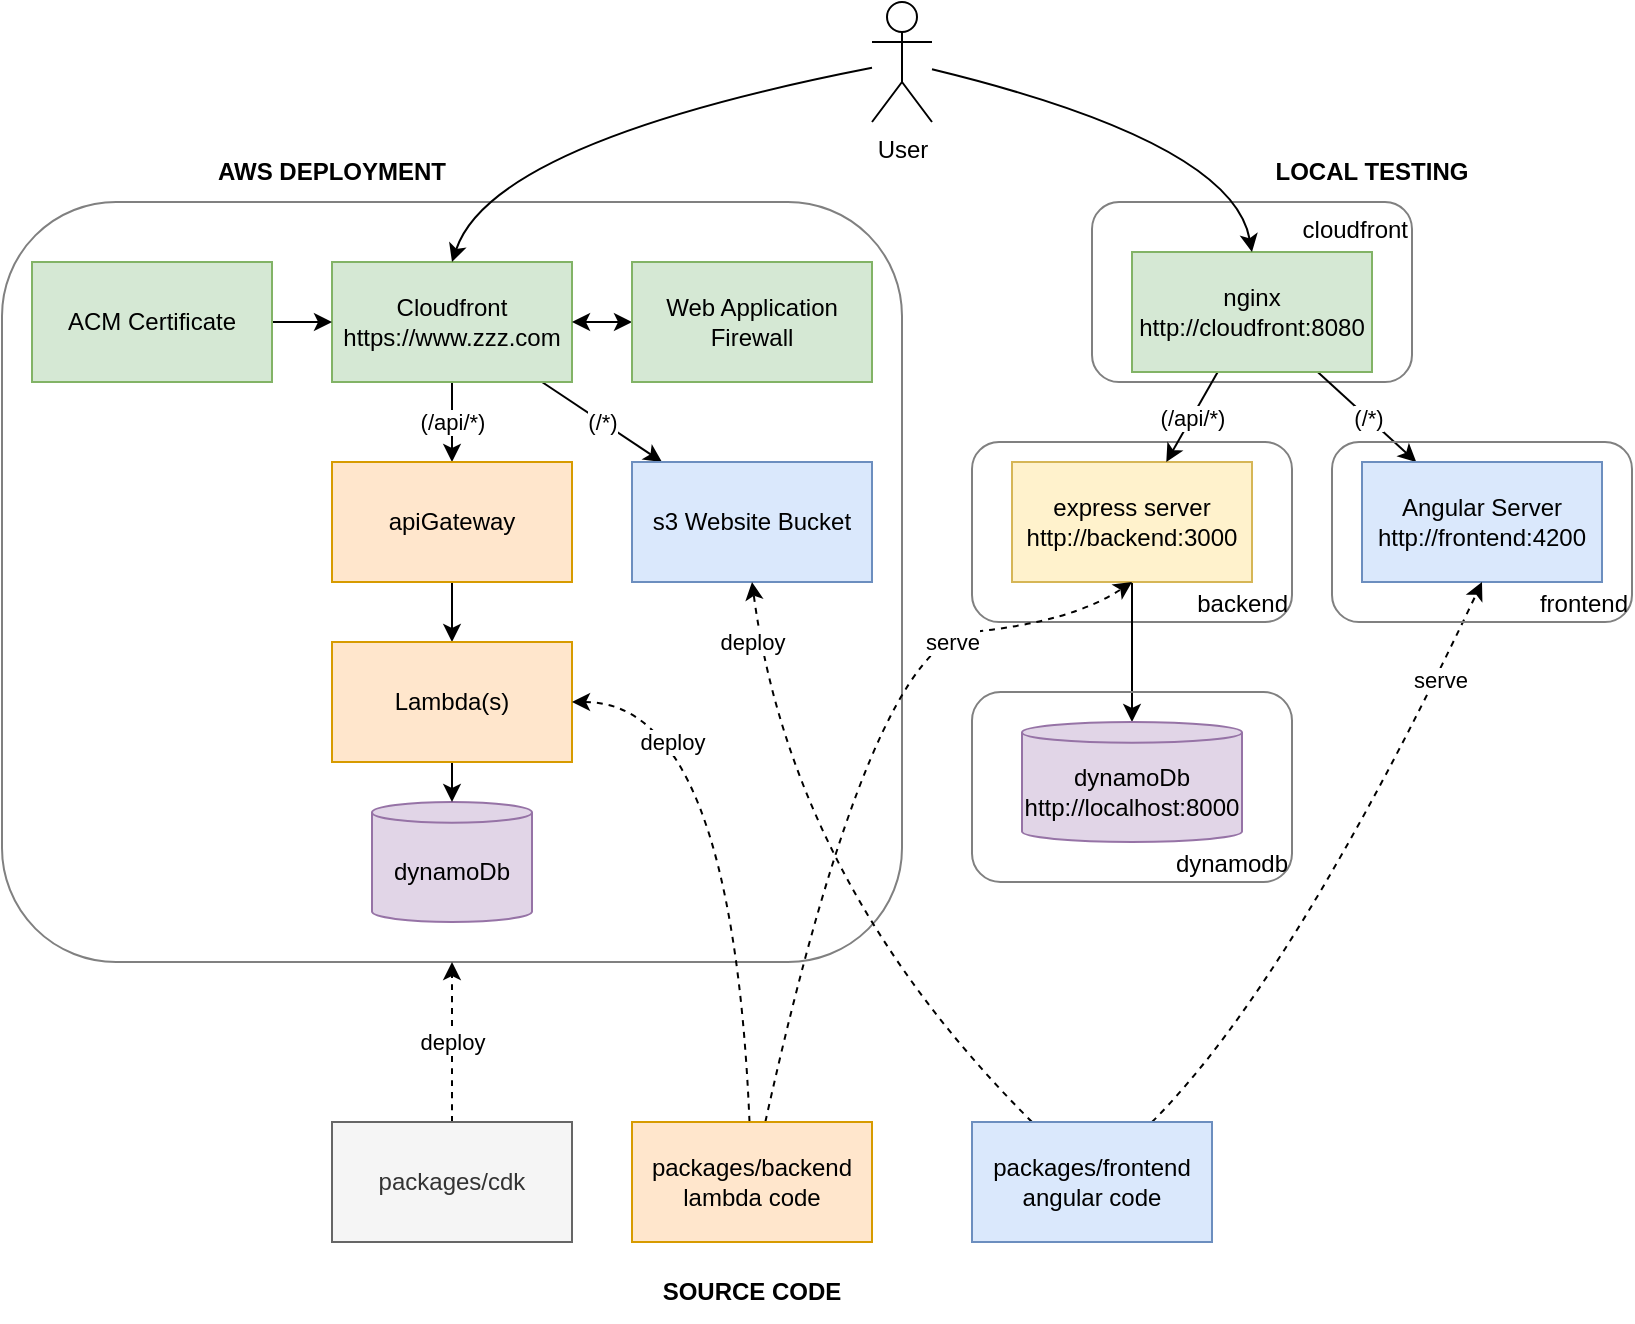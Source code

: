 <mxfile version="18.0.1" type="device"><diagram id="_6iFGAYW4FSpUTUx2KPs" name="Page-1"><mxGraphModel dx="984" dy="663" grid="1" gridSize="10" guides="1" tooltips="1" connect="1" arrows="1" fold="1" page="1" pageScale="1" pageWidth="850" pageHeight="1100" math="0" shadow="0"><root><mxCell id="0"/><mxCell id="1" parent="0"/><mxCell id="1waQsk2HOtRtO5NzUpqR-30" value="" style="rounded=1;whiteSpace=wrap;html=1;fillColor=none;strokeColor=#808080;" vertex="1" parent="1"><mxGeometry x="15" y="120" width="450" height="380" as="geometry"/></mxCell><mxCell id="1waQsk2HOtRtO5NzUpqR-41" value="backend" style="rounded=1;whiteSpace=wrap;html=1;fillColor=none;align=right;verticalAlign=bottom;strokeColor=#808080;" vertex="1" parent="1"><mxGeometry x="500" y="240" width="160" height="90" as="geometry"/></mxCell><mxCell id="1waQsk2HOtRtO5NzUpqR-38" value="cloudfront" style="rounded=1;whiteSpace=wrap;html=1;fillColor=none;align=right;verticalAlign=top;strokeColor=#808080;" vertex="1" parent="1"><mxGeometry x="560" y="120" width="160" height="90" as="geometry"/></mxCell><mxCell id="1waQsk2HOtRtO5NzUpqR-6" value="(/api/*)" style="rounded=0;orthogonalLoop=1;jettySize=auto;html=1;curved=1;" edge="1" parent="1" source="1waQsk2HOtRtO5NzUpqR-1" target="1waQsk2HOtRtO5NzUpqR-2"><mxGeometry relative="1" as="geometry"/></mxCell><mxCell id="1waQsk2HOtRtO5NzUpqR-10" value="(/*)" style="rounded=0;orthogonalLoop=1;jettySize=auto;html=1;curved=1;" edge="1" parent="1" source="1waQsk2HOtRtO5NzUpqR-1" target="1waQsk2HOtRtO5NzUpqR-3"><mxGeometry relative="1" as="geometry"/></mxCell><mxCell id="1waQsk2HOtRtO5NzUpqR-1" value="Cloudfront&lt;br&gt;https://www.zzz.com" style="rounded=0;whiteSpace=wrap;html=1;fillColor=#d5e8d4;strokeColor=#82b366;" vertex="1" parent="1"><mxGeometry x="180" y="150" width="120" height="60" as="geometry"/></mxCell><mxCell id="1waQsk2HOtRtO5NzUpqR-7" style="edgeStyle=orthogonalEdgeStyle;rounded=0;orthogonalLoop=1;jettySize=auto;html=1;curved=1;" edge="1" parent="1" source="1waQsk2HOtRtO5NzUpqR-2" target="1waQsk2HOtRtO5NzUpqR-5"><mxGeometry relative="1" as="geometry"/></mxCell><mxCell id="1waQsk2HOtRtO5NzUpqR-2" value="apiGateway" style="rounded=0;whiteSpace=wrap;html=1;fillColor=#ffe6cc;strokeColor=#d79b00;" vertex="1" parent="1"><mxGeometry x="180" y="250" width="120" height="60" as="geometry"/></mxCell><mxCell id="1waQsk2HOtRtO5NzUpqR-3" value="s3 Website Bucket" style="rounded=0;whiteSpace=wrap;html=1;fillColor=#dae8fc;strokeColor=#6c8ebf;" vertex="1" parent="1"><mxGeometry x="330" y="250" width="120" height="60" as="geometry"/></mxCell><mxCell id="1waQsk2HOtRtO5NzUpqR-4" value="dynamoDb" style="shape=cylinder3;whiteSpace=wrap;html=1;boundedLbl=1;backgroundOutline=1;size=5.2;fillColor=#e1d5e7;strokeColor=#9673a6;" vertex="1" parent="1"><mxGeometry x="200" y="420" width="80" height="60" as="geometry"/></mxCell><mxCell id="1waQsk2HOtRtO5NzUpqR-11" style="edgeStyle=none;rounded=0;orthogonalLoop=1;jettySize=auto;html=1;startArrow=none;startFill=0;curved=1;" edge="1" parent="1" source="1waQsk2HOtRtO5NzUpqR-5" target="1waQsk2HOtRtO5NzUpqR-4"><mxGeometry relative="1" as="geometry"/></mxCell><mxCell id="1waQsk2HOtRtO5NzUpqR-5" value="Lambda(s)" style="rounded=0;whiteSpace=wrap;html=1;fillColor=#ffe6cc;strokeColor=#d79b00;" vertex="1" parent="1"><mxGeometry x="180" y="340" width="120" height="60" as="geometry"/></mxCell><mxCell id="1waQsk2HOtRtO5NzUpqR-9" style="rounded=0;orthogonalLoop=1;jettySize=auto;html=1;entryX=1;entryY=0.5;entryDx=0;entryDy=0;startArrow=classic;startFill=1;curved=1;" edge="1" parent="1" source="1waQsk2HOtRtO5NzUpqR-8" target="1waQsk2HOtRtO5NzUpqR-1"><mxGeometry relative="1" as="geometry"/></mxCell><mxCell id="1waQsk2HOtRtO5NzUpqR-8" value="Web Application Firewall" style="rounded=0;whiteSpace=wrap;html=1;fillColor=#d5e8d4;strokeColor=#82b366;" vertex="1" parent="1"><mxGeometry x="330" y="150" width="120" height="60" as="geometry"/></mxCell><mxCell id="1waQsk2HOtRtO5NzUpqR-13" style="edgeStyle=none;rounded=0;orthogonalLoop=1;jettySize=auto;html=1;entryX=0;entryY=0.5;entryDx=0;entryDy=0;startArrow=none;startFill=0;curved=1;" edge="1" parent="1" source="1waQsk2HOtRtO5NzUpqR-12" target="1waQsk2HOtRtO5NzUpqR-1"><mxGeometry relative="1" as="geometry"/></mxCell><mxCell id="1waQsk2HOtRtO5NzUpqR-12" value="ACM Certificate" style="rounded=0;whiteSpace=wrap;html=1;fillColor=#d5e8d4;strokeColor=#82b366;" vertex="1" parent="1"><mxGeometry x="30" y="150" width="120" height="60" as="geometry"/></mxCell><mxCell id="1waQsk2HOtRtO5NzUpqR-37" style="edgeStyle=none;rounded=0;orthogonalLoop=1;jettySize=auto;html=1;entryX=0.5;entryY=0;entryDx=0;entryDy=0;entryPerimeter=0;startArrow=none;startFill=0;curved=1;" edge="1" parent="1" source="1waQsk2HOtRtO5NzUpqR-14" target="1waQsk2HOtRtO5NzUpqR-29"><mxGeometry relative="1" as="geometry"/></mxCell><mxCell id="1waQsk2HOtRtO5NzUpqR-14" value="express server&lt;br&gt;http://backend:3000" style="rounded=0;whiteSpace=wrap;html=1;fillColor=#fff2cc;strokeColor=#d6b656;" vertex="1" parent="1"><mxGeometry x="520" y="250" width="120" height="60" as="geometry"/></mxCell><mxCell id="1waQsk2HOtRtO5NzUpqR-18" value="(/*)" style="edgeStyle=none;rounded=0;orthogonalLoop=1;jettySize=auto;html=1;startArrow=none;startFill=0;curved=1;" edge="1" parent="1" source="1waQsk2HOtRtO5NzUpqR-15" target="1waQsk2HOtRtO5NzUpqR-16"><mxGeometry relative="1" as="geometry"/></mxCell><mxCell id="1waQsk2HOtRtO5NzUpqR-19" value="(/api/*)" style="edgeStyle=none;rounded=0;orthogonalLoop=1;jettySize=auto;html=1;startArrow=none;startFill=0;curved=1;" edge="1" parent="1" source="1waQsk2HOtRtO5NzUpqR-15" target="1waQsk2HOtRtO5NzUpqR-14"><mxGeometry relative="1" as="geometry"/></mxCell><mxCell id="1waQsk2HOtRtO5NzUpqR-15" value="nginx&lt;br&gt;http://cloudfront:8080" style="rounded=0;whiteSpace=wrap;html=1;fillColor=#d5e8d4;strokeColor=#82b366;" vertex="1" parent="1"><mxGeometry x="580" y="145" width="120" height="60" as="geometry"/></mxCell><mxCell id="1waQsk2HOtRtO5NzUpqR-16" value="Angular&amp;nbsp;Server&lt;br&gt;http://frontend:4200" style="rounded=0;whiteSpace=wrap;html=1;fillColor=#dae8fc;strokeColor=#6c8ebf;" vertex="1" parent="1"><mxGeometry x="695" y="250" width="120" height="60" as="geometry"/></mxCell><mxCell id="1waQsk2HOtRtO5NzUpqR-23" value="deploy" style="edgeStyle=none;rounded=0;orthogonalLoop=1;jettySize=auto;html=1;entryX=0.5;entryY=1;entryDx=0;entryDy=0;startArrow=none;startFill=0;dashed=1;exitX=0.25;exitY=0;exitDx=0;exitDy=0;curved=1;" edge="1" parent="1" source="1waQsk2HOtRtO5NzUpqR-20" target="1waQsk2HOtRtO5NzUpqR-3"><mxGeometry x="0.815" y="4" relative="1" as="geometry"><Array as="points"><mxPoint x="410" y="460"/></Array><mxPoint as="offset"/></mxGeometry></mxCell><mxCell id="1waQsk2HOtRtO5NzUpqR-36" value="serve" style="edgeStyle=none;rounded=0;orthogonalLoop=1;jettySize=auto;html=1;entryX=0.5;entryY=1;entryDx=0;entryDy=0;startArrow=none;startFill=0;curved=1;dashed=1;" edge="1" parent="1" source="1waQsk2HOtRtO5NzUpqR-20" target="1waQsk2HOtRtO5NzUpqR-16"><mxGeometry x="0.666" y="-2" relative="1" as="geometry"><Array as="points"><mxPoint x="660" y="510"/></Array><mxPoint as="offset"/></mxGeometry></mxCell><mxCell id="1waQsk2HOtRtO5NzUpqR-20" value="packages/frontend&lt;br&gt;angular code" style="rounded=0;whiteSpace=wrap;html=1;fillColor=#dae8fc;strokeColor=#6c8ebf;" vertex="1" parent="1"><mxGeometry x="500" y="580" width="120" height="60" as="geometry"/></mxCell><mxCell id="1waQsk2HOtRtO5NzUpqR-24" value="deploy" style="edgeStyle=none;rounded=0;orthogonalLoop=1;jettySize=auto;html=1;entryX=1;entryY=0.5;entryDx=0;entryDy=0;startArrow=none;startFill=0;dashed=1;curved=1;" edge="1" parent="1" source="1waQsk2HOtRtO5NzUpqR-21" target="1waQsk2HOtRtO5NzUpqR-5"><mxGeometry x="0.655" y="20" relative="1" as="geometry"><Array as="points"><mxPoint x="380" y="370"/></Array><mxPoint as="offset"/></mxGeometry></mxCell><mxCell id="1waQsk2HOtRtO5NzUpqR-35" value="serve" style="edgeStyle=none;rounded=0;orthogonalLoop=1;jettySize=auto;html=1;entryX=0.5;entryY=1;entryDx=0;entryDy=0;startArrow=none;startFill=0;curved=1;dashed=1;" edge="1" parent="1" source="1waQsk2HOtRtO5NzUpqR-21" target="1waQsk2HOtRtO5NzUpqR-14"><mxGeometry x="0.494" y="-4" relative="1" as="geometry"><Array as="points"><mxPoint x="450" y="340"/><mxPoint x="550" y="330"/></Array><mxPoint as="offset"/></mxGeometry></mxCell><mxCell id="1waQsk2HOtRtO5NzUpqR-21" value="packages/backend&lt;br&gt;lambda code" style="rounded=0;whiteSpace=wrap;html=1;fillColor=#ffe6cc;strokeColor=#d79b00;" vertex="1" parent="1"><mxGeometry x="330" y="580" width="120" height="60" as="geometry"/></mxCell><mxCell id="1waQsk2HOtRtO5NzUpqR-32" value="deploy" style="edgeStyle=none;rounded=0;orthogonalLoop=1;jettySize=auto;html=1;dashed=1;startArrow=none;startFill=0;curved=1;" edge="1" parent="1" source="1waQsk2HOtRtO5NzUpqR-28" target="1waQsk2HOtRtO5NzUpqR-30"><mxGeometry relative="1" as="geometry"/></mxCell><mxCell id="1waQsk2HOtRtO5NzUpqR-28" value="packages/cdk" style="rounded=0;whiteSpace=wrap;html=1;fillColor=#f5f5f5;fontColor=#333333;strokeColor=#666666;" vertex="1" parent="1"><mxGeometry x="180" y="580" width="120" height="60" as="geometry"/></mxCell><mxCell id="1waQsk2HOtRtO5NzUpqR-29" value="dynamoDb&lt;br&gt;http://localhost:8000" style="shape=cylinder3;whiteSpace=wrap;html=1;boundedLbl=1;backgroundOutline=1;size=5.2;fillColor=#e1d5e7;strokeColor=#9673a6;" vertex="1" parent="1"><mxGeometry x="525" y="380" width="110" height="60" as="geometry"/></mxCell><mxCell id="1waQsk2HOtRtO5NzUpqR-39" style="edgeStyle=none;curved=1;rounded=0;orthogonalLoop=1;jettySize=auto;html=1;exitX=0.5;exitY=0;exitDx=0;exitDy=0;startArrow=none;startFill=0;" edge="1" parent="1" source="1waQsk2HOtRtO5NzUpqR-38" target="1waQsk2HOtRtO5NzUpqR-38"><mxGeometry relative="1" as="geometry"/></mxCell><mxCell id="1waQsk2HOtRtO5NzUpqR-40" value="frontend" style="rounded=1;whiteSpace=wrap;html=1;fillColor=none;align=right;verticalAlign=bottom;strokeColor=#808080;" vertex="1" parent="1"><mxGeometry x="680" y="240" width="150" height="90" as="geometry"/></mxCell><mxCell id="1waQsk2HOtRtO5NzUpqR-42" value="dynamodb" style="rounded=1;whiteSpace=wrap;html=1;fillColor=none;verticalAlign=bottom;align=right;strokeColor=#808080;" vertex="1" parent="1"><mxGeometry x="500" y="365" width="160" height="95" as="geometry"/></mxCell><mxCell id="1waQsk2HOtRtO5NzUpqR-45" style="edgeStyle=none;curved=1;rounded=0;orthogonalLoop=1;jettySize=auto;html=1;entryX=0.5;entryY=0;entryDx=0;entryDy=0;startArrow=none;startFill=0;" edge="1" parent="1" source="1waQsk2HOtRtO5NzUpqR-44" target="1waQsk2HOtRtO5NzUpqR-1"><mxGeometry relative="1" as="geometry"><Array as="points"><mxPoint x="260" y="90"/></Array></mxGeometry></mxCell><mxCell id="1waQsk2HOtRtO5NzUpqR-46" style="edgeStyle=none;curved=1;rounded=0;orthogonalLoop=1;jettySize=auto;html=1;entryX=0.5;entryY=0;entryDx=0;entryDy=0;startArrow=none;startFill=0;" edge="1" parent="1" source="1waQsk2HOtRtO5NzUpqR-44" target="1waQsk2HOtRtO5NzUpqR-15"><mxGeometry relative="1" as="geometry"><Array as="points"><mxPoint x="630" y="90"/></Array></mxGeometry></mxCell><mxCell id="1waQsk2HOtRtO5NzUpqR-44" value="User" style="shape=umlActor;verticalLabelPosition=bottom;verticalAlign=top;html=1;outlineConnect=0;fillColor=none;" vertex="1" parent="1"><mxGeometry x="450" y="20" width="30" height="60" as="geometry"/></mxCell><mxCell id="1waQsk2HOtRtO5NzUpqR-48" value="AWS DEPLOYMENT" style="text;html=1;strokeColor=none;fillColor=none;align=center;verticalAlign=middle;whiteSpace=wrap;rounded=0;fontStyle=1" vertex="1" parent="1"><mxGeometry x="110" y="90" width="140" height="30" as="geometry"/></mxCell><mxCell id="1waQsk2HOtRtO5NzUpqR-49" value="LOCAL TESTING" style="text;html=1;strokeColor=none;fillColor=none;align=center;verticalAlign=middle;whiteSpace=wrap;rounded=0;fontStyle=1" vertex="1" parent="1"><mxGeometry x="630" y="90" width="140" height="30" as="geometry"/></mxCell><mxCell id="1waQsk2HOtRtO5NzUpqR-50" value="SOURCE CODE" style="text;html=1;strokeColor=none;fillColor=none;align=center;verticalAlign=middle;whiteSpace=wrap;rounded=0;fontStyle=1" vertex="1" parent="1"><mxGeometry x="320" y="650" width="140" height="30" as="geometry"/></mxCell></root></mxGraphModel></diagram></mxfile>